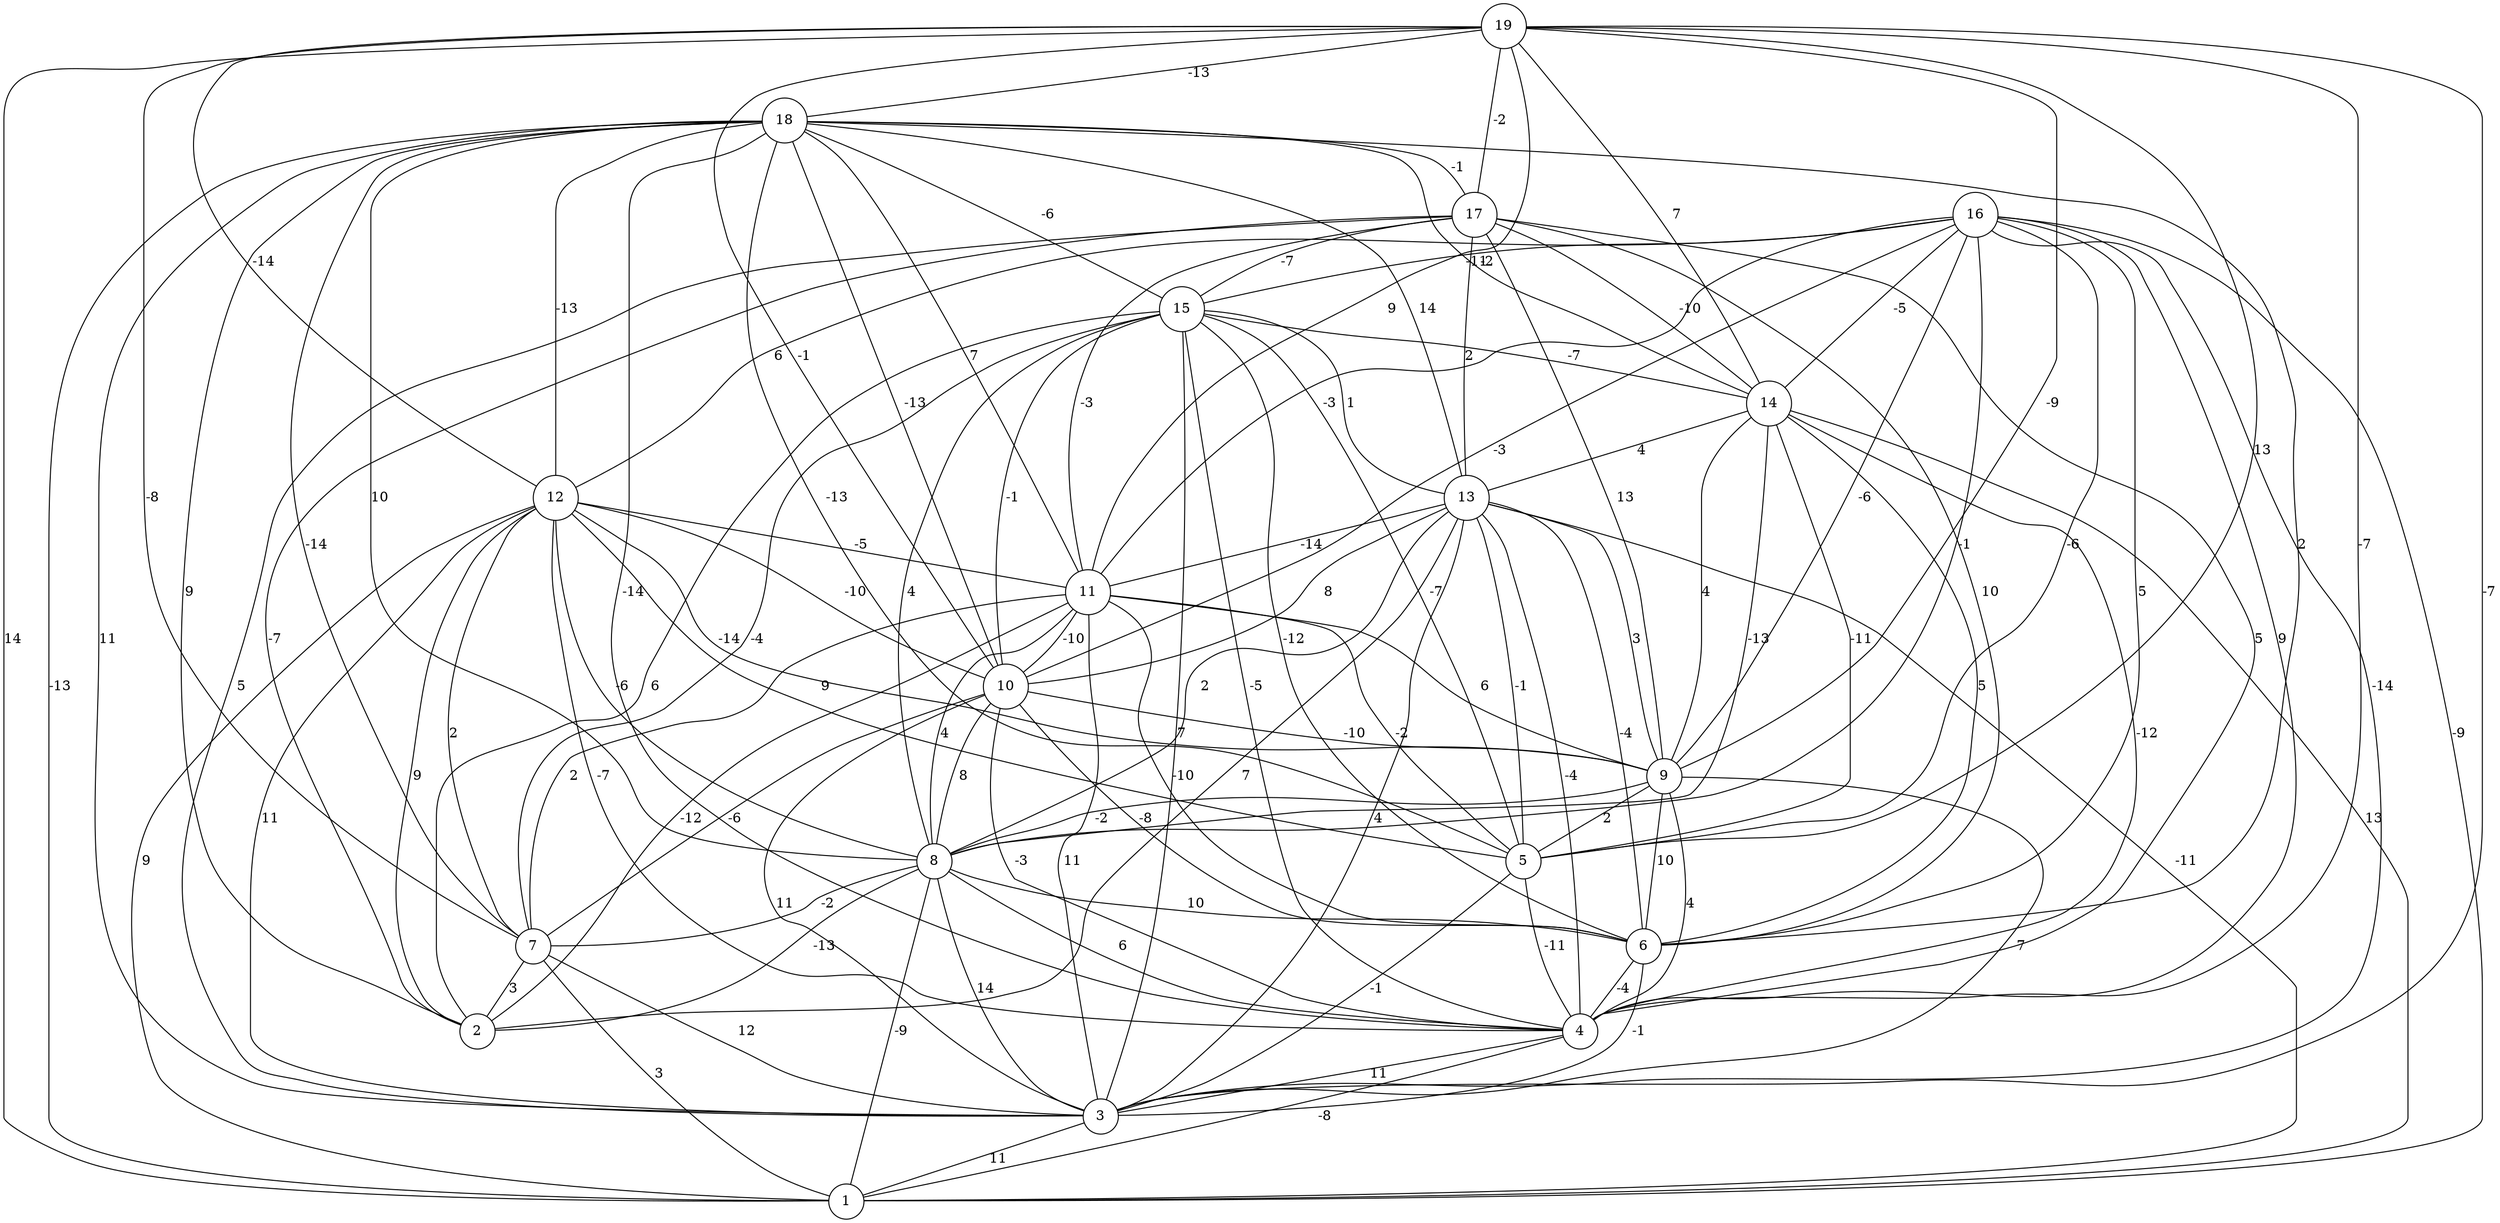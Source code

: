 graph { 
	 fontname="Helvetica,Arial,sans-serif" 
	 node [shape = circle]; 
	 19 -- 1 [label = "14"];
	 19 -- 3 [label = "-7"];
	 19 -- 4 [label = "-7"];
	 19 -- 5 [label = "13"];
	 19 -- 7 [label = "-8"];
	 19 -- 9 [label = "-9"];
	 19 -- 10 [label = "-1"];
	 19 -- 11 [label = "9"];
	 19 -- 12 [label = "-14"];
	 19 -- 14 [label = "7"];
	 19 -- 17 [label = "-2"];
	 19 -- 18 [label = "-13"];
	 18 -- 1 [label = "-13"];
	 18 -- 2 [label = "9"];
	 18 -- 3 [label = "11"];
	 18 -- 4 [label = "-14"];
	 18 -- 5 [label = "-13"];
	 18 -- 6 [label = "2"];
	 18 -- 7 [label = "-14"];
	 18 -- 8 [label = "10"];
	 18 -- 10 [label = "-13"];
	 18 -- 11 [label = "7"];
	 18 -- 12 [label = "-13"];
	 18 -- 13 [label = "14"];
	 18 -- 14 [label = "-2"];
	 18 -- 15 [label = "-6"];
	 18 -- 17 [label = "-1"];
	 17 -- 2 [label = "-7"];
	 17 -- 3 [label = "5"];
	 17 -- 4 [label = "5"];
	 17 -- 6 [label = "10"];
	 17 -- 9 [label = "13"];
	 17 -- 11 [label = "-3"];
	 17 -- 13 [label = "2"];
	 17 -- 14 [label = "-10"];
	 17 -- 15 [label = "-7"];
	 16 -- 1 [label = "-9"];
	 16 -- 3 [label = "-14"];
	 16 -- 4 [label = "9"];
	 16 -- 5 [label = "-6"];
	 16 -- 6 [label = "5"];
	 16 -- 8 [label = "-1"];
	 16 -- 9 [label = "-6"];
	 16 -- 10 [label = "-3"];
	 16 -- 11 [label = "-3"];
	 16 -- 12 [label = "6"];
	 16 -- 14 [label = "-5"];
	 16 -- 15 [label = "-11"];
	 15 -- 2 [label = "6"];
	 15 -- 3 [label = "7"];
	 15 -- 4 [label = "-5"];
	 15 -- 5 [label = "-7"];
	 15 -- 6 [label = "-12"];
	 15 -- 7 [label = "-4"];
	 15 -- 8 [label = "4"];
	 15 -- 10 [label = "-1"];
	 15 -- 13 [label = "1"];
	 15 -- 14 [label = "-7"];
	 14 -- 1 [label = "13"];
	 14 -- 4 [label = "-12"];
	 14 -- 5 [label = "-11"];
	 14 -- 6 [label = "5"];
	 14 -- 8 [label = "-13"];
	 14 -- 9 [label = "4"];
	 14 -- 13 [label = "4"];
	 13 -- 1 [label = "-11"];
	 13 -- 2 [label = "7"];
	 13 -- 3 [label = "4"];
	 13 -- 4 [label = "-4"];
	 13 -- 5 [label = "-1"];
	 13 -- 6 [label = "-4"];
	 13 -- 8 [label = "2"];
	 13 -- 9 [label = "3"];
	 13 -- 10 [label = "8"];
	 13 -- 11 [label = "-14"];
	 12 -- 1 [label = "9"];
	 12 -- 2 [label = "9"];
	 12 -- 3 [label = "11"];
	 12 -- 4 [label = "-7"];
	 12 -- 5 [label = "9"];
	 12 -- 7 [label = "2"];
	 12 -- 8 [label = "-6"];
	 12 -- 9 [label = "-14"];
	 12 -- 10 [label = "-10"];
	 12 -- 11 [label = "-5"];
	 11 -- 2 [label = "-12"];
	 11 -- 3 [label = "11"];
	 11 -- 5 [label = "-2"];
	 11 -- 6 [label = "-10"];
	 11 -- 7 [label = "2"];
	 11 -- 8 [label = "4"];
	 11 -- 9 [label = "6"];
	 11 -- 10 [label = "-10"];
	 10 -- 3 [label = "11"];
	 10 -- 4 [label = "-3"];
	 10 -- 6 [label = "-8"];
	 10 -- 7 [label = "-6"];
	 10 -- 8 [label = "8"];
	 10 -- 9 [label = "-10"];
	 9 -- 3 [label = "7"];
	 9 -- 4 [label = "4"];
	 9 -- 5 [label = "2"];
	 9 -- 6 [label = "10"];
	 9 -- 8 [label = "-2"];
	 8 -- 1 [label = "-9"];
	 8 -- 2 [label = "-13"];
	 8 -- 3 [label = "14"];
	 8 -- 4 [label = "6"];
	 8 -- 6 [label = "10"];
	 8 -- 7 [label = "-2"];
	 7 -- 1 [label = "3"];
	 7 -- 2 [label = "3"];
	 7 -- 3 [label = "12"];
	 6 -- 3 [label = "-1"];
	 6 -- 4 [label = "-4"];
	 5 -- 3 [label = "-1"];
	 5 -- 4 [label = "-11"];
	 4 -- 1 [label = "-8"];
	 4 -- 3 [label = "11"];
	 3 -- 1 [label = "11"];
	 1;
	 2;
	 3;
	 4;
	 5;
	 6;
	 7;
	 8;
	 9;
	 10;
	 11;
	 12;
	 13;
	 14;
	 15;
	 16;
	 17;
	 18;
	 19;
}

